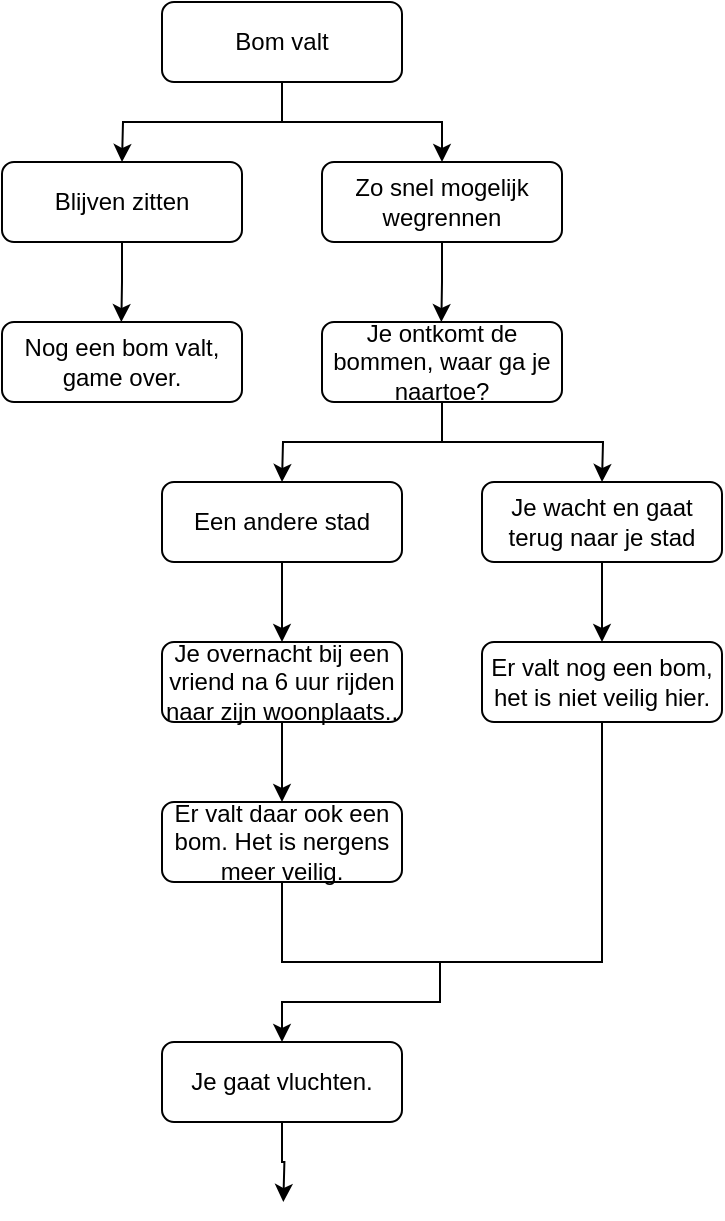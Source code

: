 <mxfile version="13.8.7" type="github">
  <diagram id="C5RBs43oDa-KdzZeNtuy" name="Page-1">
    <mxGraphModel dx="1186" dy="716" grid="1" gridSize="10" guides="1" tooltips="1" connect="1" arrows="1" fold="1" page="1" pageScale="1" pageWidth="827" pageHeight="1169" math="0" shadow="0">
      <root>
        <mxCell id="WIyWlLk6GJQsqaUBKTNV-0" />
        <mxCell id="WIyWlLk6GJQsqaUBKTNV-1" parent="WIyWlLk6GJQsqaUBKTNV-0" />
        <mxCell id="3TFnIGTafX-QFJgqI6-p-0" style="edgeStyle=orthogonalEdgeStyle;rounded=0;orthogonalLoop=1;jettySize=auto;html=1;exitX=0.5;exitY=1;exitDx=0;exitDy=0;" edge="1" parent="WIyWlLk6GJQsqaUBKTNV-1" source="WIyWlLk6GJQsqaUBKTNV-3">
          <mxGeometry relative="1" as="geometry">
            <mxPoint x="80" y="160" as="targetPoint" />
            <Array as="points">
              <mxPoint y="140" />
              <mxPoint x="80" y="140" />
              <mxPoint x="80" y="160" />
            </Array>
          </mxGeometry>
        </mxCell>
        <mxCell id="3TFnIGTafX-QFJgqI6-p-1" style="edgeStyle=orthogonalEdgeStyle;rounded=0;orthogonalLoop=1;jettySize=auto;html=1;exitX=0.5;exitY=1;exitDx=0;exitDy=0;" edge="1" parent="WIyWlLk6GJQsqaUBKTNV-1" source="WIyWlLk6GJQsqaUBKTNV-3">
          <mxGeometry relative="1" as="geometry">
            <mxPoint x="-80" y="160" as="targetPoint" />
          </mxGeometry>
        </mxCell>
        <mxCell id="WIyWlLk6GJQsqaUBKTNV-3" value="Bom valt" style="rounded=1;whiteSpace=wrap;html=1;fontSize=12;glass=0;strokeWidth=1;shadow=0;" parent="WIyWlLk6GJQsqaUBKTNV-1" vertex="1">
          <mxGeometry x="-60" y="80" width="120" height="40" as="geometry" />
        </mxCell>
        <mxCell id="3TFnIGTafX-QFJgqI6-p-6" style="edgeStyle=orthogonalEdgeStyle;rounded=0;orthogonalLoop=1;jettySize=auto;html=1;exitX=0.5;exitY=1;exitDx=0;exitDy=0;" edge="1" parent="WIyWlLk6GJQsqaUBKTNV-1" source="3TFnIGTafX-QFJgqI6-p-2">
          <mxGeometry relative="1" as="geometry">
            <mxPoint x="-80.333" y="240" as="targetPoint" />
          </mxGeometry>
        </mxCell>
        <mxCell id="3TFnIGTafX-QFJgqI6-p-2" value="Blijven zitten" style="rounded=1;whiteSpace=wrap;html=1;" vertex="1" parent="WIyWlLk6GJQsqaUBKTNV-1">
          <mxGeometry x="-140" y="160" width="120" height="40" as="geometry" />
        </mxCell>
        <mxCell id="3TFnIGTafX-QFJgqI6-p-8" style="edgeStyle=orthogonalEdgeStyle;rounded=0;orthogonalLoop=1;jettySize=auto;html=1;exitX=0.5;exitY=1;exitDx=0;exitDy=0;" edge="1" parent="WIyWlLk6GJQsqaUBKTNV-1" source="3TFnIGTafX-QFJgqI6-p-3">
          <mxGeometry relative="1" as="geometry">
            <mxPoint x="79.667" y="240" as="targetPoint" />
          </mxGeometry>
        </mxCell>
        <mxCell id="3TFnIGTafX-QFJgqI6-p-3" value="Zo snel mogelijk wegrennen" style="rounded=1;whiteSpace=wrap;html=1;" vertex="1" parent="WIyWlLk6GJQsqaUBKTNV-1">
          <mxGeometry x="20" y="160" width="120" height="40" as="geometry" />
        </mxCell>
        <mxCell id="3TFnIGTafX-QFJgqI6-p-7" value="Nog een bom valt, game over." style="rounded=1;whiteSpace=wrap;html=1;" vertex="1" parent="WIyWlLk6GJQsqaUBKTNV-1">
          <mxGeometry x="-140" y="240" width="120" height="40" as="geometry" />
        </mxCell>
        <mxCell id="3TFnIGTafX-QFJgqI6-p-11" style="edgeStyle=orthogonalEdgeStyle;rounded=0;orthogonalLoop=1;jettySize=auto;html=1;exitX=0.5;exitY=1;exitDx=0;exitDy=0;" edge="1" parent="WIyWlLk6GJQsqaUBKTNV-1" source="3TFnIGTafX-QFJgqI6-p-9">
          <mxGeometry relative="1" as="geometry">
            <mxPoint y="320" as="targetPoint" />
          </mxGeometry>
        </mxCell>
        <mxCell id="3TFnIGTafX-QFJgqI6-p-13" style="edgeStyle=orthogonalEdgeStyle;rounded=0;orthogonalLoop=1;jettySize=auto;html=1;exitX=0.5;exitY=1;exitDx=0;exitDy=0;" edge="1" parent="WIyWlLk6GJQsqaUBKTNV-1" source="3TFnIGTafX-QFJgqI6-p-9">
          <mxGeometry relative="1" as="geometry">
            <mxPoint x="160" y="320" as="targetPoint" />
          </mxGeometry>
        </mxCell>
        <mxCell id="3TFnIGTafX-QFJgqI6-p-9" value="Je ontkomt de bommen, waar ga je naartoe?" style="rounded=1;whiteSpace=wrap;html=1;" vertex="1" parent="WIyWlLk6GJQsqaUBKTNV-1">
          <mxGeometry x="20" y="240" width="120" height="40" as="geometry" />
        </mxCell>
        <mxCell id="3TFnIGTafX-QFJgqI6-p-20" value="" style="edgeStyle=orthogonalEdgeStyle;rounded=0;orthogonalLoop=1;jettySize=auto;html=1;" edge="1" parent="WIyWlLk6GJQsqaUBKTNV-1" source="3TFnIGTafX-QFJgqI6-p-12">
          <mxGeometry relative="1" as="geometry">
            <mxPoint y="400" as="targetPoint" />
          </mxGeometry>
        </mxCell>
        <mxCell id="3TFnIGTafX-QFJgqI6-p-12" value="Een andere stad" style="rounded=1;whiteSpace=wrap;html=1;" vertex="1" parent="WIyWlLk6GJQsqaUBKTNV-1">
          <mxGeometry x="-60" y="320" width="120" height="40" as="geometry" />
        </mxCell>
        <mxCell id="3TFnIGTafX-QFJgqI6-p-18" style="edgeStyle=orthogonalEdgeStyle;rounded=0;orthogonalLoop=1;jettySize=auto;html=1;exitX=0.5;exitY=1;exitDx=0;exitDy=0;entryX=0.5;entryY=0;entryDx=0;entryDy=0;" edge="1" parent="WIyWlLk6GJQsqaUBKTNV-1" source="3TFnIGTafX-QFJgqI6-p-14" target="3TFnIGTafX-QFJgqI6-p-16">
          <mxGeometry relative="1" as="geometry" />
        </mxCell>
        <mxCell id="3TFnIGTafX-QFJgqI6-p-14" value="Je wacht en gaat terug naar je stad" style="rounded=1;whiteSpace=wrap;html=1;" vertex="1" parent="WIyWlLk6GJQsqaUBKTNV-1">
          <mxGeometry x="100" y="320" width="120" height="40" as="geometry" />
        </mxCell>
        <mxCell id="3TFnIGTafX-QFJgqI6-p-16" value="Er valt nog een bom, het is niet veilig hier." style="rounded=1;whiteSpace=wrap;html=1;" vertex="1" parent="WIyWlLk6GJQsqaUBKTNV-1">
          <mxGeometry x="100" y="400" width="120" height="40" as="geometry" />
        </mxCell>
        <mxCell id="3TFnIGTafX-QFJgqI6-p-22" value="" style="edgeStyle=orthogonalEdgeStyle;rounded=0;orthogonalLoop=1;jettySize=auto;html=1;" edge="1" parent="WIyWlLk6GJQsqaUBKTNV-1" source="3TFnIGTafX-QFJgqI6-p-19">
          <mxGeometry relative="1" as="geometry">
            <mxPoint y="480" as="targetPoint" />
          </mxGeometry>
        </mxCell>
        <mxCell id="3TFnIGTafX-QFJgqI6-p-19" value="Je overnacht bij een vriend na 6 uur rijden naar zijn woonplaats.." style="whiteSpace=wrap;html=1;rounded=1;" vertex="1" parent="WIyWlLk6GJQsqaUBKTNV-1">
          <mxGeometry x="-60" y="400" width="120" height="40" as="geometry" />
        </mxCell>
        <mxCell id="3TFnIGTafX-QFJgqI6-p-21" value="Er valt daar ook een bom. Het is nergens meer veilig." style="whiteSpace=wrap;html=1;rounded=1;" vertex="1" parent="WIyWlLk6GJQsqaUBKTNV-1">
          <mxGeometry x="-60" y="480" width="120" height="40" as="geometry" />
        </mxCell>
        <mxCell id="3TFnIGTafX-QFJgqI6-p-27" value="" style="endArrow=none;html=1;entryX=0.5;entryY=1;entryDx=0;entryDy=0;exitX=0.5;exitY=1;exitDx=0;exitDy=0;rounded=0;" edge="1" parent="WIyWlLk6GJQsqaUBKTNV-1" source="3TFnIGTafX-QFJgqI6-p-16" target="3TFnIGTafX-QFJgqI6-p-21">
          <mxGeometry width="50" height="50" relative="1" as="geometry">
            <mxPoint x="160" y="560" as="sourcePoint" />
            <mxPoint x="50" y="520" as="targetPoint" />
            <Array as="points">
              <mxPoint x="160" y="560" />
              <mxPoint y="560" />
            </Array>
          </mxGeometry>
        </mxCell>
        <mxCell id="3TFnIGTafX-QFJgqI6-p-30" value="" style="endArrow=classic;html=1;rounded=0;" edge="1" parent="WIyWlLk6GJQsqaUBKTNV-1">
          <mxGeometry width="50" height="50" relative="1" as="geometry">
            <mxPoint x="79" y="560" as="sourcePoint" />
            <mxPoint y="600" as="targetPoint" />
            <Array as="points">
              <mxPoint x="79" y="580" />
              <mxPoint x="40" y="580" />
              <mxPoint y="580" />
            </Array>
          </mxGeometry>
        </mxCell>
        <mxCell id="3TFnIGTafX-QFJgqI6-p-34" style="edgeStyle=orthogonalEdgeStyle;rounded=0;orthogonalLoop=1;jettySize=auto;html=1;exitX=0.5;exitY=1;exitDx=0;exitDy=0;" edge="1" parent="WIyWlLk6GJQsqaUBKTNV-1" source="3TFnIGTafX-QFJgqI6-p-31">
          <mxGeometry relative="1" as="geometry">
            <mxPoint x="0.667" y="680" as="targetPoint" />
          </mxGeometry>
        </mxCell>
        <mxCell id="3TFnIGTafX-QFJgqI6-p-31" value="Je gaat vluchten." style="rounded=1;whiteSpace=wrap;html=1;" vertex="1" parent="WIyWlLk6GJQsqaUBKTNV-1">
          <mxGeometry x="-60" y="600" width="120" height="40" as="geometry" />
        </mxCell>
      </root>
    </mxGraphModel>
  </diagram>
</mxfile>
